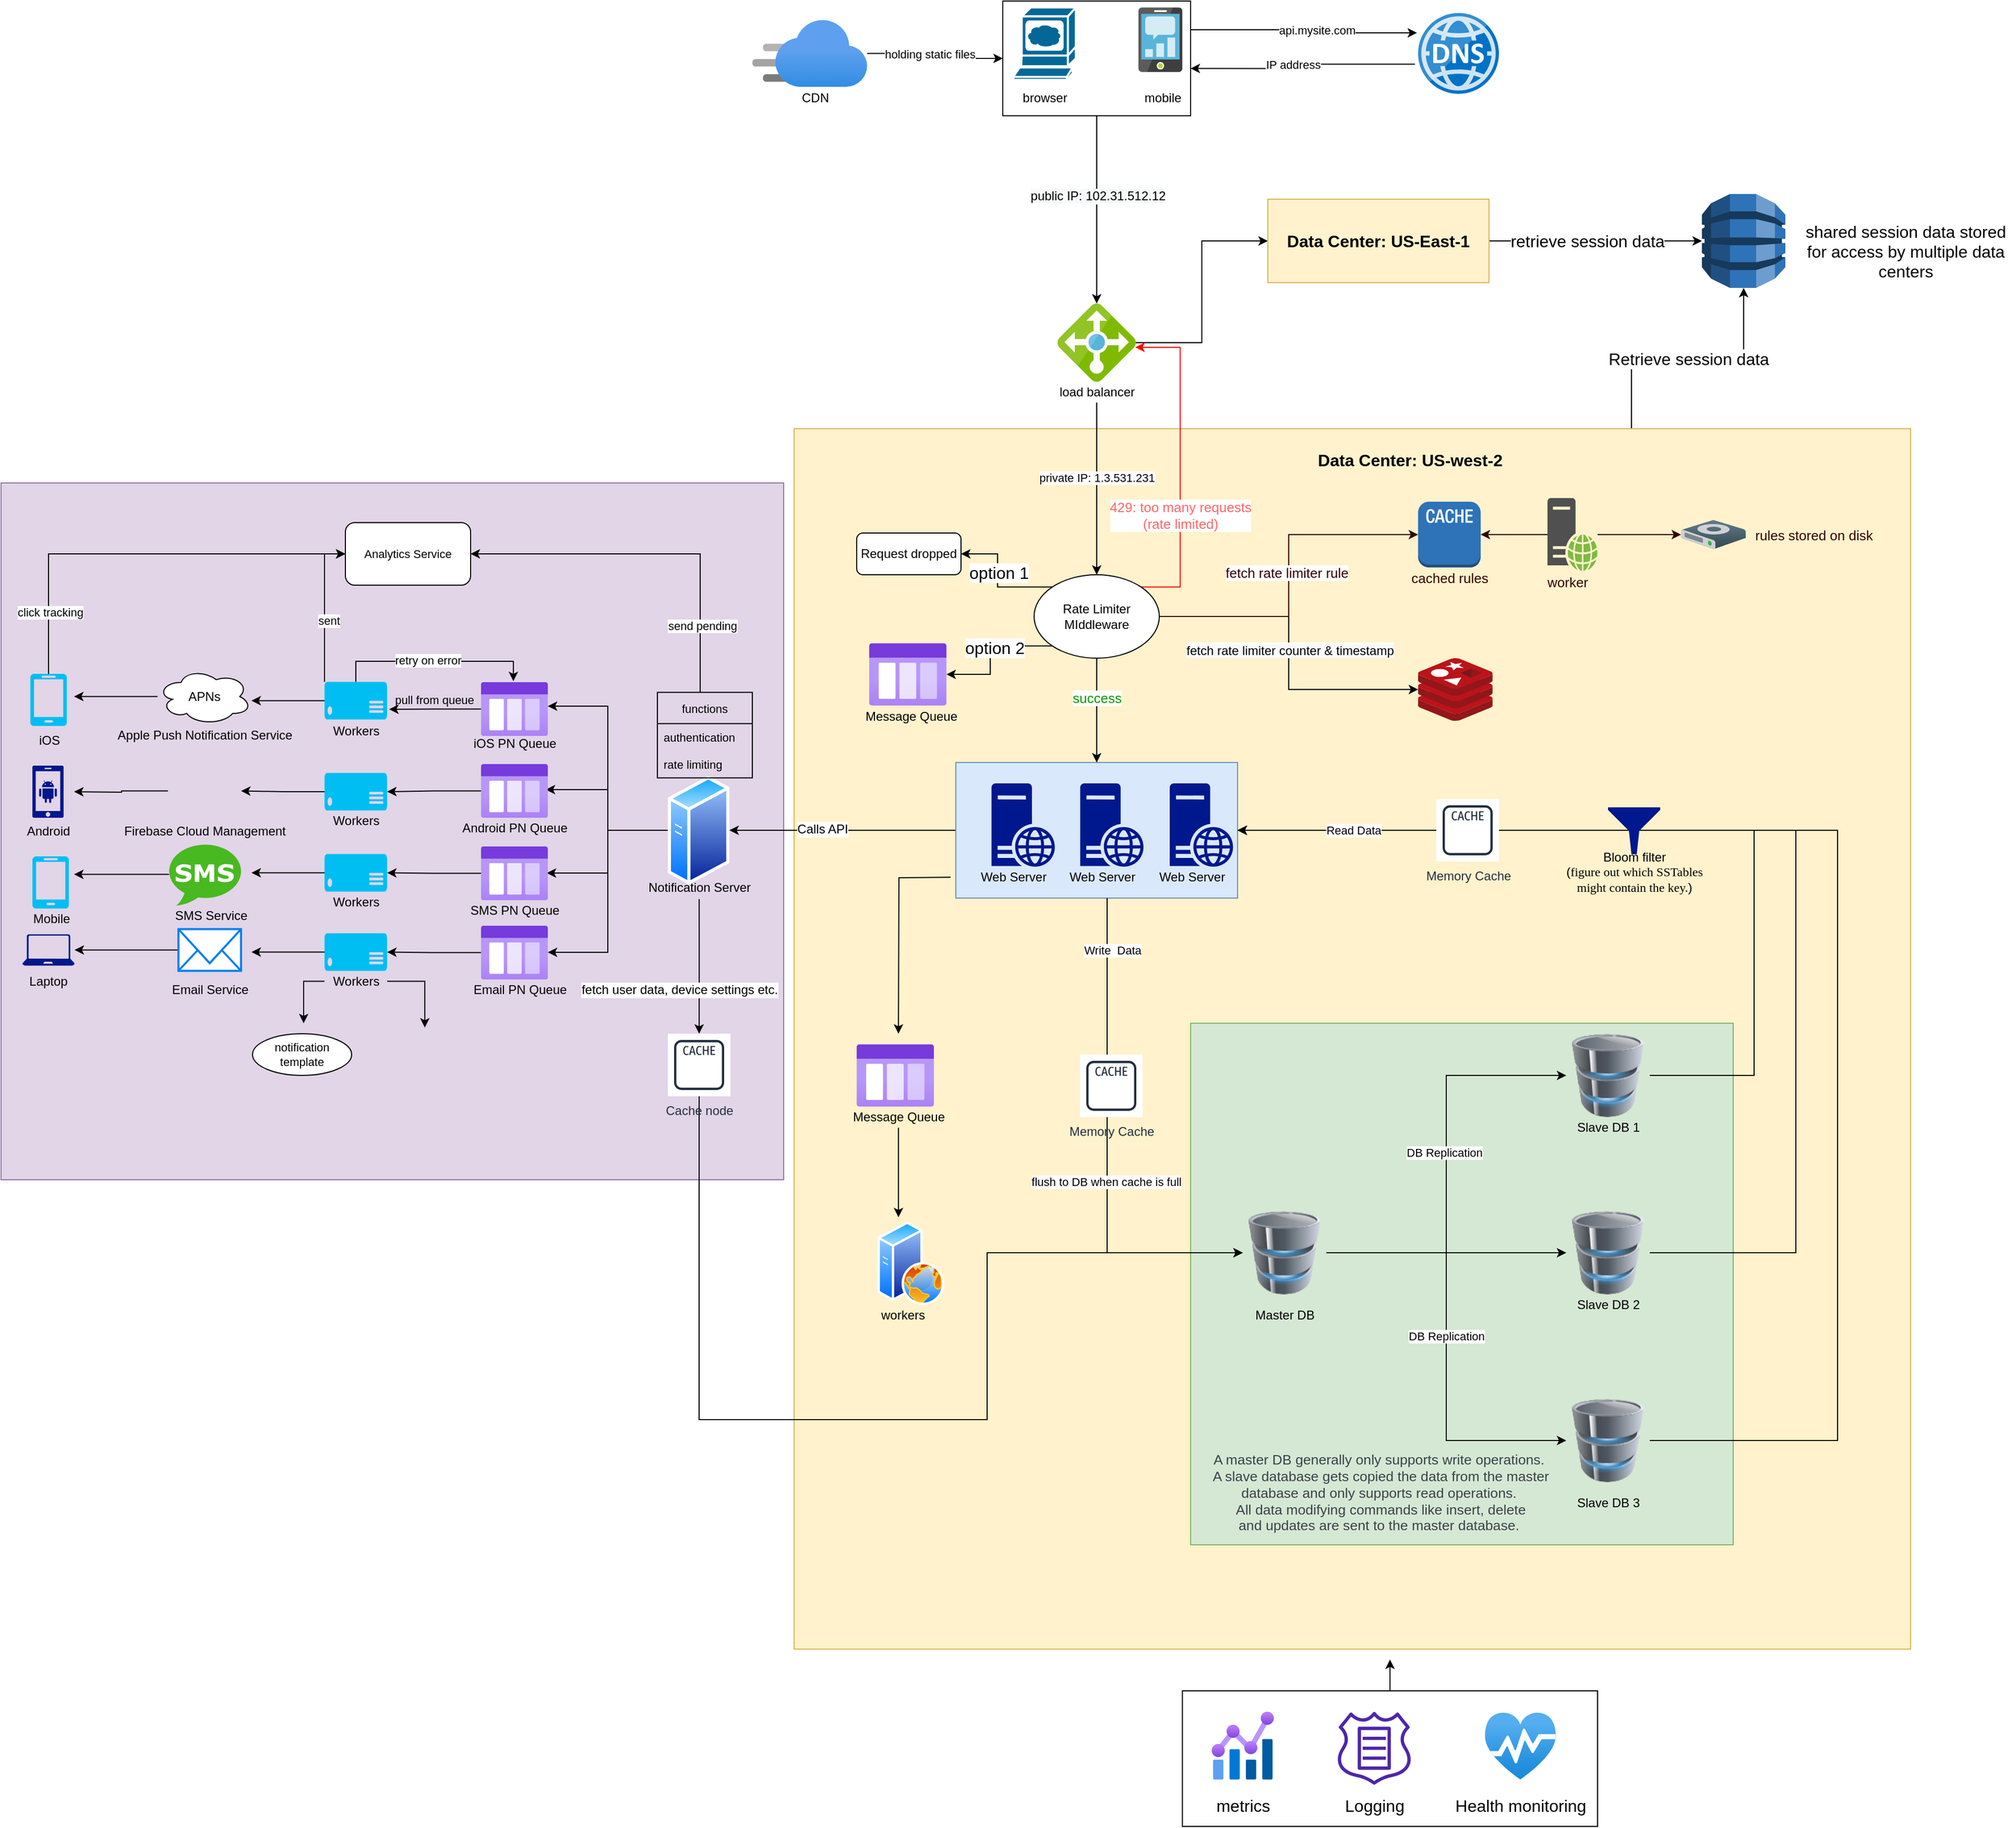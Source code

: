 <mxfile version="17.4.0" type="github">
  <diagram id="g0Z6g3J7pojiBN2R_kV6" name="Page-1">
    <mxGraphModel dx="2926" dy="1129" grid="1" gridSize="10" guides="1" tooltips="1" connect="1" arrows="1" fold="1" page="1" pageScale="1" pageWidth="850" pageHeight="1100" math="0" shadow="0">
      <root>
        <mxCell id="0" />
        <mxCell id="1" parent="0" />
        <mxCell id="_JEKKD6USTA5bYfqpJS9-100" value="" style="rounded=0;whiteSpace=wrap;html=1;fontSize=11;fillColor=#e1d5e7;strokeColor=#9673a6;" vertex="1" parent="1">
          <mxGeometry x="-1010" y="532" width="750" height="668" as="geometry" />
        </mxCell>
        <mxCell id="DfYn52cSpguC2fwRRlm1-100" style="edgeStyle=orthogonalEdgeStyle;rounded=0;orthogonalLoop=1;jettySize=auto;html=1;fontSize=16;strokeColor=default;" parent="1" source="DfYn52cSpguC2fwRRlm1-99" edge="1">
          <mxGeometry relative="1" as="geometry">
            <mxPoint x="321.08" y="1660" as="targetPoint" />
          </mxGeometry>
        </mxCell>
        <mxCell id="DfYn52cSpguC2fwRRlm1-99" value="" style="rounded=0;whiteSpace=wrap;html=1;fontSize=16;" parent="1" vertex="1">
          <mxGeometry x="122.16" y="1690" width="397.84" height="130" as="geometry" />
        </mxCell>
        <mxCell id="DfYn52cSpguC2fwRRlm1-88" value="Retrieve session data" style="edgeStyle=orthogonalEdgeStyle;rounded=0;orthogonalLoop=1;jettySize=auto;html=1;exitX=0.75;exitY=0;exitDx=0;exitDy=0;fontSize=16;strokeColor=default;" parent="1" source="DfYn52cSpguC2fwRRlm1-80" target="DfYn52cSpguC2fwRRlm1-84" edge="1">
          <mxGeometry relative="1" as="geometry" />
        </mxCell>
        <mxCell id="DfYn52cSpguC2fwRRlm1-80" value="" style="rounded=0;whiteSpace=wrap;html=1;fillColor=#fff2cc;strokeColor=#d6b656;" parent="1" vertex="1">
          <mxGeometry x="-250" y="480" width="1070" height="1170" as="geometry" />
        </mxCell>
        <mxCell id="DfYn52cSpguC2fwRRlm1-79" value="Request dropped" style="rounded=1;whiteSpace=wrap;html=1;" parent="1" vertex="1">
          <mxGeometry x="-190" y="580" width="100" height="40" as="geometry" />
        </mxCell>
        <mxCell id="DfYn52cSpguC2fwRRlm1-51" value="" style="verticalLabelPosition=bottom;verticalAlign=top;html=1;shape=mxgraph.basic.rect;fillColor2=none;strokeWidth=1;size=20;indent=5;fillColor=#d5e8d4;strokeColor=#82b366;" parent="1" vertex="1">
          <mxGeometry x="130" y="1050" width="520" height="500" as="geometry" />
        </mxCell>
        <mxCell id="_JEKKD6USTA5bYfqpJS9-34" style="edgeStyle=orthogonalEdgeStyle;rounded=0;orthogonalLoop=1;jettySize=auto;html=1;exitX=0;exitY=0.5;exitDx=0;exitDy=0;entryX=1;entryY=0.5;entryDx=0;entryDy=0;fontSize=12;" edge="1" parent="1" source="DfYn52cSpguC2fwRRlm1-48" target="_JEKKD6USTA5bYfqpJS9-12">
          <mxGeometry relative="1" as="geometry" />
        </mxCell>
        <mxCell id="_JEKKD6USTA5bYfqpJS9-72" value="Calls API" style="edgeLabel;html=1;align=center;verticalAlign=middle;resizable=0;points=[];fontSize=12;" vertex="1" connectable="0" parent="_JEKKD6USTA5bYfqpJS9-34">
          <mxGeometry x="0.18" y="-1" relative="1" as="geometry">
            <mxPoint as="offset" />
          </mxGeometry>
        </mxCell>
        <mxCell id="DfYn52cSpguC2fwRRlm1-48" value="" style="rounded=0;whiteSpace=wrap;html=1;fillColor=#dae8fc;strokeColor=#6c8ebf;" parent="1" vertex="1">
          <mxGeometry x="-95" y="800" width="270" height="130" as="geometry" />
        </mxCell>
        <mxCell id="DfYn52cSpguC2fwRRlm1-7" style="edgeStyle=orthogonalEdgeStyle;rounded=0;orthogonalLoop=1;jettySize=auto;html=1;exitX=1;exitY=0.25;exitDx=0;exitDy=0;entryX=-0.013;entryY=0.245;entryDx=0;entryDy=0;entryPerimeter=0;" parent="1" source="DfYn52cSpguC2fwRRlm1-5" target="DfYn52cSpguC2fwRRlm1-6" edge="1">
          <mxGeometry relative="1" as="geometry" />
        </mxCell>
        <mxCell id="DfYn52cSpguC2fwRRlm1-8" value="api.mysite.com" style="edgeLabel;html=1;align=center;verticalAlign=middle;resizable=0;points=[];" parent="DfYn52cSpguC2fwRRlm1-7" vertex="1" connectable="0">
          <mxGeometry x="0.127" y="3" relative="1" as="geometry">
            <mxPoint as="offset" />
          </mxGeometry>
        </mxCell>
        <mxCell id="DfYn52cSpguC2fwRRlm1-19" style="edgeStyle=orthogonalEdgeStyle;rounded=0;orthogonalLoop=1;jettySize=auto;html=1;" parent="1" source="DfYn52cSpguC2fwRRlm1-5" target="DfYn52cSpguC2fwRRlm1-18" edge="1">
          <mxGeometry relative="1" as="geometry" />
        </mxCell>
        <mxCell id="DfYn52cSpguC2fwRRlm1-28" value="&lt;span style=&quot;font-size: 12px ; background-color: rgb(248 , 249 , 250)&quot;&gt;public IP: 102.31.512.12&lt;/span&gt;" style="edgeLabel;html=1;align=center;verticalAlign=middle;resizable=0;points=[];" parent="DfYn52cSpguC2fwRRlm1-19" vertex="1" connectable="0">
          <mxGeometry x="-0.144" y="1" relative="1" as="geometry">
            <mxPoint as="offset" />
          </mxGeometry>
        </mxCell>
        <mxCell id="DfYn52cSpguC2fwRRlm1-5" value="" style="rounded=0;whiteSpace=wrap;html=1;" parent="1" vertex="1">
          <mxGeometry x="-50" y="70" width="180" height="110" as="geometry" />
        </mxCell>
        <mxCell id="DfYn52cSpguC2fwRRlm1-1" value="" style="shape=mxgraph.cisco.computers_and_peripherals.web_browser;html=1;pointerEvents=1;dashed=0;fillColor=#036897;strokeColor=#ffffff;strokeWidth=2;verticalLabelPosition=bottom;verticalAlign=top;align=center;outlineConnect=0;" parent="1" vertex="1">
          <mxGeometry x="-40" y="76.11" width="60" height="69.5" as="geometry" />
        </mxCell>
        <mxCell id="DfYn52cSpguC2fwRRlm1-9" style="edgeStyle=orthogonalEdgeStyle;rounded=0;orthogonalLoop=1;jettySize=auto;html=1;entryX=1;entryY=0.588;entryDx=0;entryDy=0;entryPerimeter=0;exitX=-0.039;exitY=0.632;exitDx=0;exitDy=0;exitPerimeter=0;" parent="1" source="DfYn52cSpguC2fwRRlm1-6" target="DfYn52cSpguC2fwRRlm1-5" edge="1">
          <mxGeometry relative="1" as="geometry" />
        </mxCell>
        <mxCell id="DfYn52cSpguC2fwRRlm1-10" value="IP address" style="edgeLabel;html=1;align=center;verticalAlign=middle;resizable=0;points=[];" parent="DfYn52cSpguC2fwRRlm1-9" vertex="1" connectable="0">
          <mxGeometry x="0.107" y="-4" relative="1" as="geometry">
            <mxPoint as="offset" />
          </mxGeometry>
        </mxCell>
        <mxCell id="DfYn52cSpguC2fwRRlm1-6" value="" style="sketch=0;aspect=fixed;html=1;points=[];align=center;image;fontSize=12;image=img/lib/mscae/DNS.svg;" parent="1" vertex="1">
          <mxGeometry x="348" y="81.5" width="77.5" height="77.5" as="geometry" />
        </mxCell>
        <mxCell id="DfYn52cSpguC2fwRRlm1-12" style="edgeStyle=orthogonalEdgeStyle;rounded=0;orthogonalLoop=1;jettySize=auto;html=1;entryX=0;entryY=0.5;entryDx=0;entryDy=0;" parent="1" source="DfYn52cSpguC2fwRRlm1-11" target="DfYn52cSpguC2fwRRlm1-5" edge="1">
          <mxGeometry relative="1" as="geometry">
            <mxPoint x="-60" y="110.855" as="targetPoint" />
          </mxGeometry>
        </mxCell>
        <mxCell id="DfYn52cSpguC2fwRRlm1-13" value="holding static files" style="edgeLabel;html=1;align=center;verticalAlign=middle;resizable=0;points=[];" parent="DfYn52cSpguC2fwRRlm1-12" vertex="1" connectable="0">
          <mxGeometry x="0.012" relative="1" as="geometry">
            <mxPoint x="-5" y="-3" as="offset" />
          </mxGeometry>
        </mxCell>
        <mxCell id="DfYn52cSpguC2fwRRlm1-11" value="" style="aspect=fixed;html=1;points=[];align=center;image;fontSize=12;image=img/lib/azure2/app_services/CDN_Profiles.svg;" parent="1" vertex="1">
          <mxGeometry x="-290" y="87.89" width="110" height="64.71" as="geometry" />
        </mxCell>
        <mxCell id="DfYn52cSpguC2fwRRlm1-14" value="CDN" style="text;html=1;align=center;verticalAlign=middle;resizable=0;points=[];autosize=1;strokeColor=none;fillColor=none;" parent="1" vertex="1">
          <mxGeometry x="-250" y="152.6" width="40" height="20" as="geometry" />
        </mxCell>
        <mxCell id="DfYn52cSpguC2fwRRlm1-15" value="" style="sketch=0;aspect=fixed;html=1;points=[];align=center;image;fontSize=12;image=img/lib/mscae/Mobile_Engagement.svg;" parent="1" vertex="1">
          <mxGeometry x="80" y="76.11" width="42.16" height="62" as="geometry" />
        </mxCell>
        <mxCell id="DfYn52cSpguC2fwRRlm1-16" value="browser" style="text;html=1;align=center;verticalAlign=middle;resizable=0;points=[];autosize=1;strokeColor=none;fillColor=none;" parent="1" vertex="1">
          <mxGeometry x="-40" y="152.6" width="60" height="20" as="geometry" />
        </mxCell>
        <mxCell id="DfYn52cSpguC2fwRRlm1-17" value="mobile" style="text;html=1;align=center;verticalAlign=middle;resizable=0;points=[];autosize=1;strokeColor=none;fillColor=none;" parent="1" vertex="1">
          <mxGeometry x="77.5" y="152.6" width="50" height="20" as="geometry" />
        </mxCell>
        <mxCell id="DfYn52cSpguC2fwRRlm1-83" style="edgeStyle=orthogonalEdgeStyle;rounded=0;orthogonalLoop=1;jettySize=auto;html=1;entryX=0;entryY=0.5;entryDx=0;entryDy=0;fontSize=16;strokeColor=default;" parent="1" source="DfYn52cSpguC2fwRRlm1-18" target="DfYn52cSpguC2fwRRlm1-82" edge="1">
          <mxGeometry relative="1" as="geometry" />
        </mxCell>
        <mxCell id="DfYn52cSpguC2fwRRlm1-18" value="" style="sketch=0;aspect=fixed;html=1;points=[];align=center;image;fontSize=12;image=img/lib/mscae/Load_Balancer_feature.svg;" parent="1" vertex="1">
          <mxGeometry x="2.5" y="360" width="75" height="75" as="geometry" />
        </mxCell>
        <mxCell id="DfYn52cSpguC2fwRRlm1-26" style="edgeStyle=orthogonalEdgeStyle;rounded=0;orthogonalLoop=1;jettySize=auto;html=1;entryX=0.5;entryY=0;entryDx=0;entryDy=0;" parent="1" source="DfYn52cSpguC2fwRRlm1-21" target="DfYn52cSpguC2fwRRlm1-22" edge="1">
          <mxGeometry relative="1" as="geometry" />
        </mxCell>
        <mxCell id="DfYn52cSpguC2fwRRlm1-27" value="private IP: 1.3.531.231" style="edgeLabel;html=1;align=center;verticalAlign=middle;resizable=0;points=[];" parent="DfYn52cSpguC2fwRRlm1-26" vertex="1" connectable="0">
          <mxGeometry x="-0.127" relative="1" as="geometry">
            <mxPoint as="offset" />
          </mxGeometry>
        </mxCell>
        <mxCell id="DfYn52cSpguC2fwRRlm1-21" value="load balancer" style="text;html=1;align=center;verticalAlign=middle;resizable=0;points=[];autosize=1;strokeColor=none;fillColor=none;" parent="1" vertex="1">
          <mxGeometry x="-5" y="435" width="90" height="20" as="geometry" />
        </mxCell>
        <mxCell id="DfYn52cSpguC2fwRRlm1-24" style="edgeStyle=orthogonalEdgeStyle;rounded=0;orthogonalLoop=1;jettySize=auto;html=1;" parent="1" source="DfYn52cSpguC2fwRRlm1-22" target="DfYn52cSpguC2fwRRlm1-23" edge="1">
          <mxGeometry relative="1" as="geometry" />
        </mxCell>
        <mxCell id="DfYn52cSpguC2fwRRlm1-116" value="&lt;span style=&quot;color: rgb(0 , 0 , 0) ; font-size: 12px ; background-color: rgb(248 , 249 , 250)&quot;&gt;fetch rate limiter counter &amp;amp; timestamp&lt;/span&gt;" style="edgeLabel;html=1;align=center;verticalAlign=middle;resizable=0;points=[];fontSize=13;fontColor=#FF6666;" parent="DfYn52cSpguC2fwRRlm1-24" vertex="1" connectable="0">
          <mxGeometry x="-0.025" y="1" relative="1" as="geometry">
            <mxPoint y="1" as="offset" />
          </mxGeometry>
        </mxCell>
        <mxCell id="DfYn52cSpguC2fwRRlm1-91" style="edgeStyle=orthogonalEdgeStyle;rounded=0;orthogonalLoop=1;jettySize=auto;html=1;exitX=0;exitY=0;exitDx=0;exitDy=0;entryX=1;entryY=0.5;entryDx=0;entryDy=0;fontSize=16;strokeColor=default;" parent="1" source="DfYn52cSpguC2fwRRlm1-22" target="DfYn52cSpguC2fwRRlm1-79" edge="1">
          <mxGeometry relative="1" as="geometry" />
        </mxCell>
        <mxCell id="DfYn52cSpguC2fwRRlm1-104" value="option 1" style="edgeLabel;html=1;align=center;verticalAlign=middle;resizable=0;points=[];fontSize=16;" parent="DfYn52cSpguC2fwRRlm1-91" vertex="1" connectable="0">
          <mxGeometry x="0.111" y="-1" relative="1" as="geometry">
            <mxPoint as="offset" />
          </mxGeometry>
        </mxCell>
        <mxCell id="DfYn52cSpguC2fwRRlm1-103" style="edgeStyle=orthogonalEdgeStyle;rounded=0;orthogonalLoop=1;jettySize=auto;html=1;exitX=0;exitY=1;exitDx=0;exitDy=0;fontSize=16;strokeColor=default;" parent="1" source="DfYn52cSpguC2fwRRlm1-22" target="DfYn52cSpguC2fwRRlm1-101" edge="1">
          <mxGeometry relative="1" as="geometry" />
        </mxCell>
        <mxCell id="DfYn52cSpguC2fwRRlm1-105" value="option 2" style="edgeLabel;html=1;align=center;verticalAlign=middle;resizable=0;points=[];fontSize=16;" parent="DfYn52cSpguC2fwRRlm1-103" vertex="1" connectable="0">
          <mxGeometry x="-0.138" y="1" relative="1" as="geometry">
            <mxPoint as="offset" />
          </mxGeometry>
        </mxCell>
        <mxCell id="DfYn52cSpguC2fwRRlm1-108" style="edgeStyle=orthogonalEdgeStyle;rounded=0;orthogonalLoop=1;jettySize=auto;html=1;exitX=0.5;exitY=1;exitDx=0;exitDy=0;fontSize=16;strokeColor=default;" parent="1" source="DfYn52cSpguC2fwRRlm1-22" target="DfYn52cSpguC2fwRRlm1-48" edge="1">
          <mxGeometry relative="1" as="geometry">
            <Array as="points">
              <mxPoint x="40" y="770" />
              <mxPoint x="40" y="770" />
            </Array>
          </mxGeometry>
        </mxCell>
        <mxCell id="DfYn52cSpguC2fwRRlm1-125" value="&lt;font color=&quot;#009900&quot;&gt;success&lt;/font&gt;" style="edgeLabel;html=1;align=center;verticalAlign=middle;resizable=0;points=[];fontSize=13;fontColor=#330000;" parent="DfYn52cSpguC2fwRRlm1-108" vertex="1" connectable="0">
          <mxGeometry x="-0.24" relative="1" as="geometry">
            <mxPoint as="offset" />
          </mxGeometry>
        </mxCell>
        <mxCell id="DfYn52cSpguC2fwRRlm1-110" style="edgeStyle=orthogonalEdgeStyle;rounded=0;orthogonalLoop=1;jettySize=auto;html=1;exitX=1;exitY=0;exitDx=0;exitDy=0;entryX=0.993;entryY=0.56;entryDx=0;entryDy=0;entryPerimeter=0;fontSize=16;strokeColor=#FF0000;" parent="1" source="DfYn52cSpguC2fwRRlm1-22" target="DfYn52cSpguC2fwRRlm1-18" edge="1">
          <mxGeometry relative="1" as="geometry">
            <Array as="points">
              <mxPoint x="120" y="632" />
              <mxPoint x="120" y="402" />
            </Array>
          </mxGeometry>
        </mxCell>
        <mxCell id="DfYn52cSpguC2fwRRlm1-111" value="&lt;font color=&quot;#ff6666&quot;&gt;429: too many requests&lt;br&gt;(rate limited)&lt;/font&gt;" style="edgeLabel;html=1;align=center;verticalAlign=middle;resizable=0;points=[];fontSize=13;" parent="DfYn52cSpguC2fwRRlm1-110" vertex="1" connectable="0">
          <mxGeometry x="-0.315" relative="1" as="geometry">
            <mxPoint as="offset" />
          </mxGeometry>
        </mxCell>
        <mxCell id="DfYn52cSpguC2fwRRlm1-118" style="edgeStyle=orthogonalEdgeStyle;rounded=0;orthogonalLoop=1;jettySize=auto;html=1;entryX=0;entryY=0.5;entryDx=0;entryDy=0;entryPerimeter=0;fontSize=13;fontColor=#FF6666;strokeColor=#330000;" parent="1" source="DfYn52cSpguC2fwRRlm1-22" target="DfYn52cSpguC2fwRRlm1-112" edge="1">
          <mxGeometry relative="1" as="geometry" />
        </mxCell>
        <mxCell id="DfYn52cSpguC2fwRRlm1-124" value="fetch rate limiter rule" style="edgeLabel;html=1;align=center;verticalAlign=middle;resizable=0;points=[];fontSize=13;fontColor=#330000;" parent="DfYn52cSpguC2fwRRlm1-118" vertex="1" connectable="0">
          <mxGeometry x="0.017" y="2" relative="1" as="geometry">
            <mxPoint as="offset" />
          </mxGeometry>
        </mxCell>
        <mxCell id="DfYn52cSpguC2fwRRlm1-22" value="Rate Limiter&lt;br&gt;MIddleware" style="ellipse;whiteSpace=wrap;html=1;" parent="1" vertex="1">
          <mxGeometry x="-20" y="620" width="120" height="80" as="geometry" />
        </mxCell>
        <mxCell id="DfYn52cSpguC2fwRRlm1-23" value="" style="sketch=0;aspect=fixed;html=1;points=[];align=center;image;fontSize=12;image=img/lib/mscae/Cache_Redis_Product.svg;" parent="1" vertex="1">
          <mxGeometry x="348" y="700" width="71.42" height="60" as="geometry" />
        </mxCell>
        <mxCell id="DfYn52cSpguC2fwRRlm1-30" value="" style="sketch=0;aspect=fixed;pointerEvents=1;shadow=0;dashed=0;html=1;strokeColor=none;labelPosition=center;verticalLabelPosition=bottom;verticalAlign=top;align=center;fillColor=#00188D;shape=mxgraph.mscae.enterprise.web_server" parent="1" vertex="1">
          <mxGeometry x="24.2" y="820" width="60.8" height="80" as="geometry" />
        </mxCell>
        <mxCell id="DfYn52cSpguC2fwRRlm1-29" value="" style="sketch=0;aspect=fixed;pointerEvents=1;shadow=0;dashed=0;html=1;strokeColor=none;labelPosition=center;verticalLabelPosition=bottom;verticalAlign=top;align=center;fillColor=#00188D;shape=mxgraph.mscae.enterprise.web_server" parent="1" vertex="1">
          <mxGeometry x="-60.8" y="820" width="60.8" height="80" as="geometry" />
        </mxCell>
        <mxCell id="DfYn52cSpguC2fwRRlm1-31" value="" style="sketch=0;aspect=fixed;pointerEvents=1;shadow=0;dashed=0;html=1;strokeColor=none;labelPosition=center;verticalLabelPosition=bottom;verticalAlign=top;align=center;fillColor=#00188D;shape=mxgraph.mscae.enterprise.web_server" parent="1" vertex="1">
          <mxGeometry x="110" y="820" width="60.8" height="80" as="geometry" />
        </mxCell>
        <mxCell id="DfYn52cSpguC2fwRRlm1-71" style="edgeStyle=orthogonalEdgeStyle;rounded=0;orthogonalLoop=1;jettySize=auto;html=1;strokeColor=default;" parent="1" edge="1">
          <mxGeometry relative="1" as="geometry">
            <mxPoint x="-150" y="1060" as="targetPoint" />
            <mxPoint x="-100" y="910" as="sourcePoint" />
          </mxGeometry>
        </mxCell>
        <mxCell id="DfYn52cSpguC2fwRRlm1-32" value="Web Server" style="text;html=1;align=center;verticalAlign=middle;resizable=0;points=[];autosize=1;strokeColor=none;fillColor=none;" parent="1" vertex="1">
          <mxGeometry x="-80" y="900" width="80" height="20" as="geometry" />
        </mxCell>
        <mxCell id="DfYn52cSpguC2fwRRlm1-56" style="edgeStyle=orthogonalEdgeStyle;rounded=0;orthogonalLoop=1;jettySize=auto;html=1;entryX=0;entryY=0.5;entryDx=0;entryDy=0;" parent="1" target="DfYn52cSpguC2fwRRlm1-35" edge="1">
          <mxGeometry relative="1" as="geometry">
            <mxPoint x="45" y="1090" as="targetPoint" />
            <mxPoint x="50" y="930" as="sourcePoint" />
            <Array as="points">
              <mxPoint x="50" y="1270" />
            </Array>
          </mxGeometry>
        </mxCell>
        <mxCell id="DfYn52cSpguC2fwRRlm1-57" value="Write&amp;nbsp; Data" style="edgeLabel;html=1;align=center;verticalAlign=middle;resizable=0;points=[];" parent="DfYn52cSpguC2fwRRlm1-56" vertex="1" connectable="0">
          <mxGeometry x="-0.129" y="1" relative="1" as="geometry">
            <mxPoint x="4" y="-155" as="offset" />
          </mxGeometry>
        </mxCell>
        <mxCell id="_JEKKD6USTA5bYfqpJS9-5" value="flush to DB when cache is full" style="edgeLabel;html=1;align=center;verticalAlign=middle;resizable=0;points=[];" vertex="1" connectable="0" parent="DfYn52cSpguC2fwRRlm1-56">
          <mxGeometry x="0.157" y="-1" relative="1" as="geometry">
            <mxPoint as="offset" />
          </mxGeometry>
        </mxCell>
        <mxCell id="DfYn52cSpguC2fwRRlm1-33" value="Web Server" style="text;html=1;align=center;verticalAlign=middle;resizable=0;points=[];autosize=1;strokeColor=none;fillColor=none;" parent="1" vertex="1">
          <mxGeometry x="5" y="900" width="80" height="20" as="geometry" />
        </mxCell>
        <mxCell id="DfYn52cSpguC2fwRRlm1-34" value="Web Server" style="text;html=1;align=center;verticalAlign=middle;resizable=0;points=[];autosize=1;strokeColor=none;fillColor=none;" parent="1" vertex="1">
          <mxGeometry x="90.8" y="900" width="80" height="20" as="geometry" />
        </mxCell>
        <mxCell id="DfYn52cSpguC2fwRRlm1-43" style="edgeStyle=orthogonalEdgeStyle;rounded=0;orthogonalLoop=1;jettySize=auto;html=1;entryX=0;entryY=0.5;entryDx=0;entryDy=0;" parent="1" source="DfYn52cSpguC2fwRRlm1-35" target="DfYn52cSpguC2fwRRlm1-38" edge="1">
          <mxGeometry relative="1" as="geometry" />
        </mxCell>
        <mxCell id="DfYn52cSpguC2fwRRlm1-46" value="DB Replication" style="edgeLabel;html=1;align=center;verticalAlign=middle;resizable=0;points=[];" parent="DfYn52cSpguC2fwRRlm1-43" vertex="1" connectable="0">
          <mxGeometry x="0.055" y="2" relative="1" as="geometry">
            <mxPoint as="offset" />
          </mxGeometry>
        </mxCell>
        <mxCell id="DfYn52cSpguC2fwRRlm1-44" style="edgeStyle=orthogonalEdgeStyle;rounded=0;orthogonalLoop=1;jettySize=auto;html=1;" parent="1" source="DfYn52cSpguC2fwRRlm1-35" target="DfYn52cSpguC2fwRRlm1-37" edge="1">
          <mxGeometry relative="1" as="geometry" />
        </mxCell>
        <mxCell id="DfYn52cSpguC2fwRRlm1-45" style="edgeStyle=orthogonalEdgeStyle;rounded=0;orthogonalLoop=1;jettySize=auto;html=1;entryX=0;entryY=0.5;entryDx=0;entryDy=0;" parent="1" source="DfYn52cSpguC2fwRRlm1-35" target="DfYn52cSpguC2fwRRlm1-36" edge="1">
          <mxGeometry relative="1" as="geometry" />
        </mxCell>
        <mxCell id="DfYn52cSpguC2fwRRlm1-47" value="DB Replication" style="edgeLabel;html=1;align=center;verticalAlign=middle;resizable=0;points=[];" parent="DfYn52cSpguC2fwRRlm1-45" vertex="1" connectable="0">
          <mxGeometry x="-0.176" relative="1" as="geometry">
            <mxPoint y="26" as="offset" />
          </mxGeometry>
        </mxCell>
        <mxCell id="DfYn52cSpguC2fwRRlm1-35" value="" style="image;html=1;image=img/lib/clip_art/computers/Database_128x128.png" parent="1" vertex="1">
          <mxGeometry x="180" y="1230" width="80" height="80" as="geometry" />
        </mxCell>
        <mxCell id="DfYn52cSpguC2fwRRlm1-67" style="edgeStyle=orthogonalEdgeStyle;rounded=0;orthogonalLoop=1;jettySize=auto;html=1;entryX=1;entryY=0.5;entryDx=0;entryDy=0;strokeColor=default;" parent="1" source="DfYn52cSpguC2fwRRlm1-36" target="DfYn52cSpguC2fwRRlm1-48" edge="1">
          <mxGeometry relative="1" as="geometry">
            <Array as="points">
              <mxPoint x="750" y="1450" />
              <mxPoint x="750" y="865" />
            </Array>
          </mxGeometry>
        </mxCell>
        <mxCell id="DfYn52cSpguC2fwRRlm1-36" value="" style="image;html=1;image=img/lib/clip_art/computers/Database_128x128.png" parent="1" vertex="1">
          <mxGeometry x="490" y="1410" width="80" height="80" as="geometry" />
        </mxCell>
        <mxCell id="DfYn52cSpguC2fwRRlm1-66" style="edgeStyle=orthogonalEdgeStyle;rounded=0;orthogonalLoop=1;jettySize=auto;html=1;entryX=1;entryY=0.5;entryDx=0;entryDy=0;strokeColor=default;" parent="1" source="DfYn52cSpguC2fwRRlm1-37" target="DfYn52cSpguC2fwRRlm1-48" edge="1">
          <mxGeometry relative="1" as="geometry">
            <Array as="points">
              <mxPoint x="710" y="1270" />
              <mxPoint x="710" y="865" />
            </Array>
          </mxGeometry>
        </mxCell>
        <mxCell id="DfYn52cSpguC2fwRRlm1-37" value="" style="image;html=1;image=img/lib/clip_art/computers/Database_128x128.png" parent="1" vertex="1">
          <mxGeometry x="490" y="1230" width="80" height="80" as="geometry" />
        </mxCell>
        <mxCell id="DfYn52cSpguC2fwRRlm1-65" style="edgeStyle=orthogonalEdgeStyle;rounded=0;orthogonalLoop=1;jettySize=auto;html=1;entryX=1;entryY=0.5;entryDx=0;entryDy=0;strokeColor=default;" parent="1" source="DfYn52cSpguC2fwRRlm1-38" target="DfYn52cSpguC2fwRRlm1-48" edge="1">
          <mxGeometry relative="1" as="geometry">
            <Array as="points">
              <mxPoint x="670" y="1100" />
              <mxPoint x="670" y="865" />
            </Array>
          </mxGeometry>
        </mxCell>
        <mxCell id="DfYn52cSpguC2fwRRlm1-68" value="Read Data" style="edgeLabel;html=1;align=center;verticalAlign=middle;resizable=0;points=[];" parent="DfYn52cSpguC2fwRRlm1-65" vertex="1" connectable="0">
          <mxGeometry x="0.428" y="4" relative="1" as="geometry">
            <mxPoint x="-127" y="-4" as="offset" />
          </mxGeometry>
        </mxCell>
        <mxCell id="DfYn52cSpguC2fwRRlm1-38" value="" style="image;html=1;image=img/lib/clip_art/computers/Database_128x128.png" parent="1" vertex="1">
          <mxGeometry x="490" y="1060" width="80" height="80" as="geometry" />
        </mxCell>
        <mxCell id="DfYn52cSpguC2fwRRlm1-39" value="Master DB" style="text;html=1;align=center;verticalAlign=middle;resizable=0;points=[];autosize=1;strokeColor=none;fillColor=none;" parent="1" vertex="1">
          <mxGeometry x="185" y="1320" width="70" height="20" as="geometry" />
        </mxCell>
        <mxCell id="DfYn52cSpguC2fwRRlm1-40" value="Slave DB 1" style="text;html=1;align=center;verticalAlign=middle;resizable=0;points=[];autosize=1;strokeColor=none;fillColor=none;" parent="1" vertex="1">
          <mxGeometry x="490" y="1140" width="80" height="20" as="geometry" />
        </mxCell>
        <mxCell id="DfYn52cSpguC2fwRRlm1-41" value="Slave DB 3" style="text;html=1;align=center;verticalAlign=middle;resizable=0;points=[];autosize=1;strokeColor=none;fillColor=none;" parent="1" vertex="1">
          <mxGeometry x="490" y="1500" width="80" height="20" as="geometry" />
        </mxCell>
        <mxCell id="DfYn52cSpguC2fwRRlm1-42" value="Slave DB 2" style="text;html=1;align=center;verticalAlign=middle;resizable=0;points=[];autosize=1;strokeColor=none;fillColor=none;" parent="1" vertex="1">
          <mxGeometry x="490" y="1310" width="80" height="20" as="geometry" />
        </mxCell>
        <mxCell id="DfYn52cSpguC2fwRRlm1-69" value="&lt;span data-lucid-type=&quot;application/vnd.lucid.text&quot; data-lucid-content=&quot;{&amp;#34;t&amp;#34;:&amp;#34;A master DB generally only supports wirte operations.  A slave database gets copied of the data from the master database and only supports read operations. All data modifying commands like insert,delete and update are sent to master databse.&amp;#34;,&amp;#34;m&amp;#34;:[{&amp;#34;s&amp;#34;:0,&amp;#34;n&amp;#34;:&amp;#34;c&amp;#34;,&amp;#34;v&amp;#34;:&amp;#34;3a414aff&amp;#34;,&amp;#34;e&amp;#34;:241},{&amp;#34;s&amp;#34;:0,&amp;#34;n&amp;#34;:&amp;#34;s&amp;#34;,&amp;#34;v&amp;#34;:17.778,&amp;#34;e&amp;#34;:241}]}&quot;&gt;&lt;span style=&quot;color: #3a414a ; font-size: 13.333px&quot;&gt;A master DB generally only supports write operations. &lt;br&gt;&amp;nbsp;A slave database gets copied the data from the master &lt;br&gt;database&amp;nbsp;and only supports read operations.&lt;br&gt;&amp;nbsp;All data modifying commands like insert, delete &lt;br&gt;and updates are sent to the master database.&lt;/span&gt;&lt;/span&gt;" style="text;html=1;align=center;verticalAlign=middle;resizable=0;points=[];autosize=1;strokeColor=none;fillColor=none;" parent="1" vertex="1">
          <mxGeometry x="140" y="1460" width="340" height="80" as="geometry" />
        </mxCell>
        <mxCell id="DfYn52cSpguC2fwRRlm1-70" value="" style="aspect=fixed;html=1;points=[];align=center;image;fontSize=12;image=img/lib/azure2/general/Storage_Queue.svg;" parent="1" vertex="1">
          <mxGeometry x="-190" y="1070" width="74" height="60.13" as="geometry" />
        </mxCell>
        <mxCell id="DfYn52cSpguC2fwRRlm1-72" value="" style="aspect=fixed;perimeter=ellipsePerimeter;html=1;align=center;shadow=0;dashed=0;spacingTop=3;image;image=img/lib/active_directory/web_server.svg;" parent="1" vertex="1">
          <mxGeometry x="-170" y="1240" width="64" height="80" as="geometry" />
        </mxCell>
        <mxCell id="DfYn52cSpguC2fwRRlm1-76" style="edgeStyle=orthogonalEdgeStyle;rounded=0;orthogonalLoop=1;jettySize=auto;html=1;entryX=0.313;entryY=-0.05;entryDx=0;entryDy=0;entryPerimeter=0;strokeColor=default;" parent="1" source="DfYn52cSpguC2fwRRlm1-75" target="DfYn52cSpguC2fwRRlm1-72" edge="1">
          <mxGeometry relative="1" as="geometry" />
        </mxCell>
        <mxCell id="DfYn52cSpguC2fwRRlm1-75" value="Message Queue" style="text;html=1;align=center;verticalAlign=middle;resizable=0;points=[];autosize=1;strokeColor=none;fillColor=none;" parent="1" vertex="1">
          <mxGeometry x="-200" y="1130.13" width="100" height="20" as="geometry" />
        </mxCell>
        <mxCell id="DfYn52cSpguC2fwRRlm1-77" value="workers" style="text;html=1;align=center;verticalAlign=middle;resizable=0;points=[];autosize=1;strokeColor=none;fillColor=none;" parent="1" vertex="1">
          <mxGeometry x="-176" y="1320" width="60" height="20" as="geometry" />
        </mxCell>
        <mxCell id="DfYn52cSpguC2fwRRlm1-81" value="Data Center: US-west-2" style="text;html=1;align=center;verticalAlign=middle;resizable=0;points=[];autosize=1;strokeColor=none;fillColor=none;fontStyle=1;spacing=4;fontSize=16;" parent="1" vertex="1">
          <mxGeometry x="240" y="495" width="200" height="30" as="geometry" />
        </mxCell>
        <mxCell id="DfYn52cSpguC2fwRRlm1-85" style="edgeStyle=orthogonalEdgeStyle;rounded=0;orthogonalLoop=1;jettySize=auto;html=1;fontSize=16;strokeColor=default;" parent="1" source="DfYn52cSpguC2fwRRlm1-82" target="DfYn52cSpguC2fwRRlm1-84" edge="1">
          <mxGeometry relative="1" as="geometry" />
        </mxCell>
        <mxCell id="DfYn52cSpguC2fwRRlm1-86" value="retrieve session data" style="edgeLabel;html=1;align=center;verticalAlign=middle;resizable=0;points=[];fontSize=16;" parent="DfYn52cSpguC2fwRRlm1-85" vertex="1" connectable="0">
          <mxGeometry x="-0.287" y="-1" relative="1" as="geometry">
            <mxPoint x="21" y="-1" as="offset" />
          </mxGeometry>
        </mxCell>
        <mxCell id="DfYn52cSpguC2fwRRlm1-82" value="&lt;b&gt;Data Center: US-East-1&lt;/b&gt;" style="rounded=0;whiteSpace=wrap;html=1;fontSize=16;fillColor=#fff2cc;strokeColor=#d6b656;" parent="1" vertex="1">
          <mxGeometry x="204" y="260" width="212" height="80" as="geometry" />
        </mxCell>
        <mxCell id="DfYn52cSpguC2fwRRlm1-84" value="" style="outlineConnect=0;dashed=0;verticalLabelPosition=bottom;verticalAlign=top;align=center;html=1;shape=mxgraph.aws3.dynamo_db;fillColor=#2E73B8;gradientColor=none;fontSize=16;" parent="1" vertex="1">
          <mxGeometry x="620" y="255" width="80" height="90" as="geometry" />
        </mxCell>
        <mxCell id="DfYn52cSpguC2fwRRlm1-89" value="shared session data stored&lt;br&gt;for access by multiple data&lt;br&gt;centers" style="text;html=1;align=center;verticalAlign=middle;resizable=0;points=[];autosize=1;strokeColor=none;fillColor=none;fontSize=16;" parent="1" vertex="1">
          <mxGeometry x="710" y="280" width="210" height="60" as="geometry" />
        </mxCell>
        <mxCell id="DfYn52cSpguC2fwRRlm1-92" value="" style="aspect=fixed;html=1;points=[];align=center;image;fontSize=12;image=img/lib/azure2/management_governance/Metrics.svg;" parent="1" vertex="1">
          <mxGeometry x="150" y="1710" width="60" height="65" as="geometry" />
        </mxCell>
        <mxCell id="DfYn52cSpguC2fwRRlm1-94" value="" style="aspect=fixed;html=1;points=[];align=center;image;fontSize=12;image=img/lib/azure2/general/Service_Health.svg;" parent="1" vertex="1">
          <mxGeometry x="412" y="1711" width="68" height="64" as="geometry" />
        </mxCell>
        <mxCell id="DfYn52cSpguC2fwRRlm1-95" value="metrics" style="text;html=1;align=center;verticalAlign=middle;resizable=0;points=[];autosize=1;strokeColor=none;fillColor=none;fontSize=16;" parent="1" vertex="1">
          <mxGeometry x="145" y="1790" width="70" height="20" as="geometry" />
        </mxCell>
        <mxCell id="DfYn52cSpguC2fwRRlm1-96" value="Health monitoring" style="text;html=1;align=center;verticalAlign=middle;resizable=0;points=[];autosize=1;strokeColor=none;fillColor=none;fontSize=16;" parent="1" vertex="1">
          <mxGeometry x="376" y="1790" width="140" height="20" as="geometry" />
        </mxCell>
        <mxCell id="DfYn52cSpguC2fwRRlm1-97" value="" style="sketch=0;outlineConnect=0;fontColor=#232F3E;gradientColor=none;fillColor=#4D27AA;strokeColor=none;dashed=0;verticalLabelPosition=bottom;verticalAlign=top;align=center;html=1;fontSize=12;fontStyle=0;aspect=fixed;pointerEvents=1;shape=mxgraph.aws4.route_53_resolver_query_logging;" parent="1" vertex="1">
          <mxGeometry x="271" y="1710" width="70" height="70" as="geometry" />
        </mxCell>
        <mxCell id="DfYn52cSpguC2fwRRlm1-98" value="Logging" style="text;html=1;align=center;verticalAlign=middle;resizable=0;points=[];autosize=1;strokeColor=none;fillColor=none;fontSize=16;" parent="1" vertex="1">
          <mxGeometry x="271" y="1790" width="70" height="20" as="geometry" />
        </mxCell>
        <mxCell id="DfYn52cSpguC2fwRRlm1-101" value="" style="aspect=fixed;html=1;points=[];align=center;image;fontSize=12;image=img/lib/azure2/general/Storage_Queue.svg;" parent="1" vertex="1">
          <mxGeometry x="-178" y="685.5" width="74" height="60.13" as="geometry" />
        </mxCell>
        <mxCell id="DfYn52cSpguC2fwRRlm1-102" value="Message Queue" style="text;html=1;align=center;verticalAlign=middle;resizable=0;points=[];autosize=1;strokeColor=none;fillColor=none;" parent="1" vertex="1">
          <mxGeometry x="-188" y="745.63" width="100" height="20" as="geometry" />
        </mxCell>
        <mxCell id="DfYn52cSpguC2fwRRlm1-112" value="" style="outlineConnect=0;dashed=0;verticalLabelPosition=bottom;verticalAlign=top;align=center;html=1;shape=mxgraph.aws3.cache_node;fillColor=#2E73B8;gradientColor=none;fontSize=13;fontColor=#FF6666;" parent="1" vertex="1">
          <mxGeometry x="348" y="550" width="60" height="63" as="geometry" />
        </mxCell>
        <mxCell id="DfYn52cSpguC2fwRRlm1-120" style="edgeStyle=orthogonalEdgeStyle;rounded=0;orthogonalLoop=1;jettySize=auto;html=1;entryX=1;entryY=0.5;entryDx=0;entryDy=0;entryPerimeter=0;fontSize=13;fontColor=#330000;strokeColor=#330000;" parent="1" source="DfYn52cSpguC2fwRRlm1-113" target="DfYn52cSpguC2fwRRlm1-112" edge="1">
          <mxGeometry relative="1" as="geometry" />
        </mxCell>
        <mxCell id="DfYn52cSpguC2fwRRlm1-121" style="edgeStyle=orthogonalEdgeStyle;rounded=0;orthogonalLoop=1;jettySize=auto;html=1;fontSize=13;fontColor=#330000;strokeColor=#330000;" parent="1" source="DfYn52cSpguC2fwRRlm1-113" target="DfYn52cSpguC2fwRRlm1-114" edge="1">
          <mxGeometry relative="1" as="geometry" />
        </mxCell>
        <mxCell id="DfYn52cSpguC2fwRRlm1-113" value="" style="sketch=0;pointerEvents=1;shadow=0;dashed=0;html=1;strokeColor=none;fillColor=#505050;labelPosition=center;verticalLabelPosition=bottom;verticalAlign=top;outlineConnect=0;align=center;shape=mxgraph.office.servers.web_server_green;fontSize=13;fontColor=#FF6666;" parent="1" vertex="1">
          <mxGeometry x="472" y="546.5" width="48" height="70" as="geometry" />
        </mxCell>
        <mxCell id="DfYn52cSpguC2fwRRlm1-114" value="" style="shadow=0;dashed=0;html=1;labelPosition=center;verticalLabelPosition=bottom;verticalAlign=top;align=center;outlineConnect=0;shape=mxgraph.veeam.3d.hard_drive;fillColor=#637D8A;gradientColor=#324752;strokeColor=none;fontSize=13;fontColor=#FF6666;" parent="1" vertex="1">
          <mxGeometry x="600" y="567.5" width="62" height="28" as="geometry" />
        </mxCell>
        <mxCell id="DfYn52cSpguC2fwRRlm1-119" value="&lt;font color=&quot;#330000&quot;&gt;cached rules&lt;/font&gt;" style="text;html=1;align=center;verticalAlign=middle;resizable=0;points=[];autosize=1;strokeColor=none;fillColor=none;fontSize=13;fontColor=#FF6666;" parent="1" vertex="1">
          <mxGeometry x="333" y="613" width="90" height="20" as="geometry" />
        </mxCell>
        <mxCell id="DfYn52cSpguC2fwRRlm1-122" value="rules stored on disk" style="text;html=1;align=center;verticalAlign=middle;resizable=0;points=[];autosize=1;strokeColor=none;fillColor=none;fontSize=13;fontColor=#330000;" parent="1" vertex="1">
          <mxGeometry x="662" y="571.5" width="130" height="20" as="geometry" />
        </mxCell>
        <mxCell id="DfYn52cSpguC2fwRRlm1-123" value="worker" style="text;html=1;align=center;verticalAlign=middle;resizable=0;points=[];autosize=1;strokeColor=none;fillColor=none;fontSize=13;fontColor=#330000;" parent="1" vertex="1">
          <mxGeometry x="466" y="616.5" width="50" height="20" as="geometry" />
        </mxCell>
        <mxCell id="_JEKKD6USTA5bYfqpJS9-4" value="Memory Cache" style="sketch=0;outlineConnect=0;fontColor=#232F3E;gradientColor=none;strokeColor=#232F3E;fillColor=#ffffff;dashed=0;verticalLabelPosition=bottom;verticalAlign=top;align=center;html=1;fontSize=12;fontStyle=0;aspect=fixed;shape=mxgraph.aws4.resourceIcon;resIcon=mxgraph.aws4.cache_node;" vertex="1" parent="1">
          <mxGeometry x="24" y="1080" width="60" height="60" as="geometry" />
        </mxCell>
        <mxCell id="_JEKKD6USTA5bYfqpJS9-6" value="Memory Cache" style="sketch=0;outlineConnect=0;fontColor=#232F3E;gradientColor=none;strokeColor=#232F3E;fillColor=#ffffff;dashed=0;verticalLabelPosition=bottom;verticalAlign=top;align=center;html=1;fontSize=12;fontStyle=0;aspect=fixed;shape=mxgraph.aws4.resourceIcon;resIcon=mxgraph.aws4.cache_node;" vertex="1" parent="1">
          <mxGeometry x="365.5" y="835" width="60" height="60" as="geometry" />
        </mxCell>
        <mxCell id="_JEKKD6USTA5bYfqpJS9-10" value="" style="sketch=0;aspect=fixed;pointerEvents=1;shadow=0;dashed=0;html=1;strokeColor=none;labelPosition=center;verticalLabelPosition=bottom;verticalAlign=top;align=center;fillColor=#00188D;shape=mxgraph.mscae.enterprise.filter" vertex="1" parent="1">
          <mxGeometry x="530" y="843" width="50" height="45" as="geometry" />
        </mxCell>
        <mxCell id="_JEKKD6USTA5bYfqpJS9-11" value="Bloom filter &lt;br&gt;(&lt;font style=&quot;font-size: 12px&quot;&gt;&lt;span style=&quot;font-family: &amp;#34;liberationserif&amp;#34;&quot;&gt;figure out which SSTables &lt;br&gt;might contain the key.&lt;/span&gt;)&lt;/font&gt;" style="text;html=1;align=center;verticalAlign=middle;resizable=0;points=[];autosize=1;strokeColor=none;fillColor=none;" vertex="1" parent="1">
          <mxGeometry x="475" y="880" width="160" height="50" as="geometry" />
        </mxCell>
        <mxCell id="_JEKKD6USTA5bYfqpJS9-35" style="edgeStyle=orthogonalEdgeStyle;rounded=0;orthogonalLoop=1;jettySize=auto;html=1;entryX=1;entryY=0.447;entryDx=0;entryDy=0;entryPerimeter=0;fontSize=12;" edge="1" parent="1" source="_JEKKD6USTA5bYfqpJS9-12" target="_JEKKD6USTA5bYfqpJS9-13">
          <mxGeometry relative="1" as="geometry" />
        </mxCell>
        <mxCell id="_JEKKD6USTA5bYfqpJS9-36" style="edgeStyle=orthogonalEdgeStyle;rounded=0;orthogonalLoop=1;jettySize=auto;html=1;exitX=0;exitY=0.5;exitDx=0;exitDy=0;entryX=0.969;entryY=0.476;entryDx=0;entryDy=0;entryPerimeter=0;fontSize=12;" edge="1" parent="1" source="_JEKKD6USTA5bYfqpJS9-12" target="_JEKKD6USTA5bYfqpJS9-14">
          <mxGeometry relative="1" as="geometry" />
        </mxCell>
        <mxCell id="_JEKKD6USTA5bYfqpJS9-37" style="edgeStyle=orthogonalEdgeStyle;rounded=0;orthogonalLoop=1;jettySize=auto;html=1;exitX=0;exitY=0.5;exitDx=0;exitDy=0;entryX=0.984;entryY=0.495;entryDx=0;entryDy=0;entryPerimeter=0;fontSize=12;" edge="1" parent="1" source="_JEKKD6USTA5bYfqpJS9-12" target="_JEKKD6USTA5bYfqpJS9-15">
          <mxGeometry relative="1" as="geometry" />
        </mxCell>
        <mxCell id="_JEKKD6USTA5bYfqpJS9-38" style="edgeStyle=orthogonalEdgeStyle;rounded=0;orthogonalLoop=1;jettySize=auto;html=1;exitX=0;exitY=0.5;exitDx=0;exitDy=0;entryX=1;entryY=0.495;entryDx=0;entryDy=0;entryPerimeter=0;fontSize=12;" edge="1" parent="1" source="_JEKKD6USTA5bYfqpJS9-12" target="_JEKKD6USTA5bYfqpJS9-21">
          <mxGeometry relative="1" as="geometry" />
        </mxCell>
        <mxCell id="_JEKKD6USTA5bYfqpJS9-51" style="edgeStyle=orthogonalEdgeStyle;rounded=0;orthogonalLoop=1;jettySize=auto;html=1;fontSize=12;exitX=0.505;exitY=1.05;exitDx=0;exitDy=0;exitPerimeter=0;" edge="1" parent="1" source="_JEKKD6USTA5bYfqpJS9-53" target="_JEKKD6USTA5bYfqpJS9-32">
          <mxGeometry relative="1" as="geometry" />
        </mxCell>
        <mxCell id="_JEKKD6USTA5bYfqpJS9-73" value="fetch user data, device settings etc." style="edgeLabel;html=1;align=center;verticalAlign=middle;resizable=0;points=[];fontSize=12;" vertex="1" connectable="0" parent="_JEKKD6USTA5bYfqpJS9-51">
          <mxGeometry x="-0.241" y="1" relative="1" as="geometry">
            <mxPoint x="-20" y="38" as="offset" />
          </mxGeometry>
        </mxCell>
        <mxCell id="_JEKKD6USTA5bYfqpJS9-12" value="" style="aspect=fixed;perimeter=ellipsePerimeter;html=1;align=center;shadow=0;dashed=0;spacingTop=3;image;image=img/lib/active_directory/generic_server.svg;fontSize=12;" vertex="1" parent="1">
          <mxGeometry x="-371" y="812.32" width="59" height="105.36" as="geometry" />
        </mxCell>
        <mxCell id="_JEKKD6USTA5bYfqpJS9-39" style="edgeStyle=orthogonalEdgeStyle;rounded=0;orthogonalLoop=1;jettySize=auto;html=1;entryX=1.033;entryY=0.729;entryDx=0;entryDy=0;entryPerimeter=0;fontSize=12;" edge="1" parent="1" source="_JEKKD6USTA5bYfqpJS9-13" target="_JEKKD6USTA5bYfqpJS9-16">
          <mxGeometry relative="1" as="geometry" />
        </mxCell>
        <mxCell id="_JEKKD6USTA5bYfqpJS9-13" value="" style="aspect=fixed;html=1;points=[];align=center;image;fontSize=12;image=img/lib/azure2/general/Storage_Queue.svg;" vertex="1" parent="1">
          <mxGeometry x="-550" y="722.75" width="64" height="52" as="geometry" />
        </mxCell>
        <mxCell id="_JEKKD6USTA5bYfqpJS9-40" style="edgeStyle=orthogonalEdgeStyle;rounded=0;orthogonalLoop=1;jettySize=auto;html=1;entryX=1;entryY=0.5;entryDx=0;entryDy=0;entryPerimeter=0;fontSize=12;" edge="1" parent="1" source="_JEKKD6USTA5bYfqpJS9-14" target="_JEKKD6USTA5bYfqpJS9-17">
          <mxGeometry relative="1" as="geometry" />
        </mxCell>
        <mxCell id="_JEKKD6USTA5bYfqpJS9-14" value="" style="aspect=fixed;html=1;points=[];align=center;image;fontSize=12;image=img/lib/azure2/general/Storage_Queue.svg;" vertex="1" parent="1">
          <mxGeometry x="-550" y="801.25" width="64" height="52" as="geometry" />
        </mxCell>
        <mxCell id="_JEKKD6USTA5bYfqpJS9-41" style="edgeStyle=orthogonalEdgeStyle;rounded=0;orthogonalLoop=1;jettySize=auto;html=1;entryX=1;entryY=0.5;entryDx=0;entryDy=0;entryPerimeter=0;fontSize=12;" edge="1" parent="1" source="_JEKKD6USTA5bYfqpJS9-15" target="_JEKKD6USTA5bYfqpJS9-18">
          <mxGeometry relative="1" as="geometry" />
        </mxCell>
        <mxCell id="_JEKKD6USTA5bYfqpJS9-15" value="" style="aspect=fixed;html=1;points=[];align=center;image;fontSize=12;image=img/lib/azure2/general/Storage_Queue.svg;" vertex="1" parent="1">
          <mxGeometry x="-550" y="880.25" width="64" height="52" as="geometry" />
        </mxCell>
        <mxCell id="_JEKKD6USTA5bYfqpJS9-43" style="edgeStyle=orthogonalEdgeStyle;rounded=0;orthogonalLoop=1;jettySize=auto;html=1;entryX=1;entryY=0.574;entryDx=0;entryDy=0;entryPerimeter=0;fontSize=12;" edge="1" parent="1" source="_JEKKD6USTA5bYfqpJS9-16" target="_JEKKD6USTA5bYfqpJS9-19">
          <mxGeometry relative="1" as="geometry" />
        </mxCell>
        <mxCell id="_JEKKD6USTA5bYfqpJS9-78" style="edgeStyle=orthogonalEdgeStyle;rounded=0;orthogonalLoop=1;jettySize=auto;html=1;entryX=0.484;entryY=-0.014;entryDx=0;entryDy=0;entryPerimeter=0;fontSize=11;" edge="1" parent="1" source="_JEKKD6USTA5bYfqpJS9-16" target="_JEKKD6USTA5bYfqpJS9-13">
          <mxGeometry relative="1" as="geometry">
            <Array as="points">
              <mxPoint x="-670" y="703" />
              <mxPoint x="-519" y="703" />
            </Array>
          </mxGeometry>
        </mxCell>
        <mxCell id="_JEKKD6USTA5bYfqpJS9-79" value="retry on error" style="edgeLabel;html=1;align=center;verticalAlign=middle;resizable=0;points=[];fontSize=11;" vertex="1" connectable="0" parent="_JEKKD6USTA5bYfqpJS9-78">
          <mxGeometry x="-0.065" y="1" relative="1" as="geometry">
            <mxPoint as="offset" />
          </mxGeometry>
        </mxCell>
        <mxCell id="_JEKKD6USTA5bYfqpJS9-88" style="edgeStyle=orthogonalEdgeStyle;rounded=0;orthogonalLoop=1;jettySize=auto;html=1;entryX=0;entryY=0.5;entryDx=0;entryDy=0;fontSize=11;" edge="1" parent="1" source="_JEKKD6USTA5bYfqpJS9-16" target="_JEKKD6USTA5bYfqpJS9-86">
          <mxGeometry relative="1" as="geometry">
            <Array as="points">
              <mxPoint x="-700" y="600" />
            </Array>
          </mxGeometry>
        </mxCell>
        <mxCell id="_JEKKD6USTA5bYfqpJS9-91" value="sent" style="edgeLabel;html=1;align=center;verticalAlign=middle;resizable=0;points=[];fontSize=11;" vertex="1" connectable="0" parent="_JEKKD6USTA5bYfqpJS9-88">
          <mxGeometry x="-0.163" y="-4" relative="1" as="geometry">
            <mxPoint as="offset" />
          </mxGeometry>
        </mxCell>
        <mxCell id="_JEKKD6USTA5bYfqpJS9-16" value="" style="verticalLabelPosition=bottom;html=1;verticalAlign=top;align=center;strokeColor=none;fillColor=#00BEF2;shape=mxgraph.azure.server;fontSize=12;" vertex="1" parent="1">
          <mxGeometry x="-700" y="722.75" width="60" height="36" as="geometry" />
        </mxCell>
        <mxCell id="_JEKKD6USTA5bYfqpJS9-44" style="edgeStyle=orthogonalEdgeStyle;rounded=0;orthogonalLoop=1;jettySize=auto;html=1;entryX=1;entryY=0.5;entryDx=0;entryDy=0;fontSize=12;" edge="1" parent="1" source="_JEKKD6USTA5bYfqpJS9-17" target="_JEKKD6USTA5bYfqpJS9-20">
          <mxGeometry relative="1" as="geometry" />
        </mxCell>
        <mxCell id="_JEKKD6USTA5bYfqpJS9-17" value="" style="verticalLabelPosition=bottom;html=1;verticalAlign=top;align=center;strokeColor=none;fillColor=#00BEF2;shape=mxgraph.azure.server;fontSize=12;" vertex="1" parent="1">
          <mxGeometry x="-700" y="810" width="60" height="36" as="geometry" />
        </mxCell>
        <mxCell id="_JEKKD6USTA5bYfqpJS9-45" style="edgeStyle=orthogonalEdgeStyle;rounded=0;orthogonalLoop=1;jettySize=auto;html=1;fontSize=12;" edge="1" parent="1" source="_JEKKD6USTA5bYfqpJS9-18">
          <mxGeometry relative="1" as="geometry">
            <mxPoint x="-770" y="905.75" as="targetPoint" />
          </mxGeometry>
        </mxCell>
        <mxCell id="_JEKKD6USTA5bYfqpJS9-18" value="" style="verticalLabelPosition=bottom;html=1;verticalAlign=top;align=center;strokeColor=none;fillColor=#00BEF2;shape=mxgraph.azure.server;fontSize=12;" vertex="1" parent="1">
          <mxGeometry x="-700" y="887.75" width="60" height="36" as="geometry" />
        </mxCell>
        <mxCell id="_JEKKD6USTA5bYfqpJS9-47" style="edgeStyle=orthogonalEdgeStyle;rounded=0;orthogonalLoop=1;jettySize=auto;html=1;fontSize=12;" edge="1" parent="1" source="_JEKKD6USTA5bYfqpJS9-19">
          <mxGeometry relative="1" as="geometry">
            <mxPoint x="-940" y="736.75" as="targetPoint" />
          </mxGeometry>
        </mxCell>
        <mxCell id="_JEKKD6USTA5bYfqpJS9-19" value="APNs" style="ellipse;shape=cloud;whiteSpace=wrap;html=1;fontSize=12;" vertex="1" parent="1">
          <mxGeometry x="-860" y="709.75" width="90" height="54" as="geometry" />
        </mxCell>
        <mxCell id="_JEKKD6USTA5bYfqpJS9-55" style="edgeStyle=orthogonalEdgeStyle;rounded=0;orthogonalLoop=1;jettySize=auto;html=1;fontSize=12;" edge="1" parent="1" source="_JEKKD6USTA5bYfqpJS9-20">
          <mxGeometry relative="1" as="geometry">
            <mxPoint x="-940" y="828" as="targetPoint" />
          </mxGeometry>
        </mxCell>
        <mxCell id="_JEKKD6USTA5bYfqpJS9-20" value="" style="shape=image;html=1;verticalAlign=top;verticalLabelPosition=bottom;labelBackgroundColor=#ffffff;imageAspect=0;aspect=fixed;image=https://cdn2.iconfinder.com/data/icons/boxicons-logos/24/bxl-firebase-128.png;fontSize=12;" vertex="1" parent="1">
          <mxGeometry x="-850" y="792.25" width="70" height="70" as="geometry" />
        </mxCell>
        <mxCell id="_JEKKD6USTA5bYfqpJS9-42" style="edgeStyle=orthogonalEdgeStyle;rounded=0;orthogonalLoop=1;jettySize=auto;html=1;entryX=1;entryY=0.5;entryDx=0;entryDy=0;entryPerimeter=0;fontSize=12;" edge="1" parent="1" source="_JEKKD6USTA5bYfqpJS9-21" target="_JEKKD6USTA5bYfqpJS9-22">
          <mxGeometry relative="1" as="geometry" />
        </mxCell>
        <mxCell id="_JEKKD6USTA5bYfqpJS9-21" value="" style="aspect=fixed;html=1;points=[];align=center;image;fontSize=12;image=img/lib/azure2/general/Storage_Queue.svg;" vertex="1" parent="1">
          <mxGeometry x="-550" y="956.25" width="64" height="52" as="geometry" />
        </mxCell>
        <mxCell id="_JEKKD6USTA5bYfqpJS9-46" style="edgeStyle=orthogonalEdgeStyle;rounded=0;orthogonalLoop=1;jettySize=auto;html=1;fontSize=12;" edge="1" parent="1" source="_JEKKD6USTA5bYfqpJS9-22">
          <mxGeometry relative="1" as="geometry">
            <mxPoint x="-770" y="981.75" as="targetPoint" />
          </mxGeometry>
        </mxCell>
        <mxCell id="_JEKKD6USTA5bYfqpJS9-22" value="" style="verticalLabelPosition=bottom;html=1;verticalAlign=top;align=center;strokeColor=none;fillColor=#00BEF2;shape=mxgraph.azure.server;fontSize=12;" vertex="1" parent="1">
          <mxGeometry x="-700" y="963.75" width="60" height="36" as="geometry" />
        </mxCell>
        <mxCell id="_JEKKD6USTA5bYfqpJS9-49" style="edgeStyle=orthogonalEdgeStyle;rounded=0;orthogonalLoop=1;jettySize=auto;html=1;fontSize=12;" edge="1" parent="1" source="_JEKKD6USTA5bYfqpJS9-23">
          <mxGeometry relative="1" as="geometry">
            <mxPoint x="-940" y="907.25" as="targetPoint" />
          </mxGeometry>
        </mxCell>
        <mxCell id="_JEKKD6USTA5bYfqpJS9-23" value="" style="dashed=0;outlineConnect=0;html=1;align=center;labelPosition=center;verticalLabelPosition=bottom;verticalAlign=top;shape=mxgraph.weblogos.sms;fillColor=#48B921;strokeColor=none;fontSize=12;" vertex="1" parent="1">
          <mxGeometry x="-849" y="877.25" width="69" height="60" as="geometry" />
        </mxCell>
        <mxCell id="_JEKKD6USTA5bYfqpJS9-50" style="edgeStyle=orthogonalEdgeStyle;rounded=0;orthogonalLoop=1;jettySize=auto;html=1;fontSize=12;" edge="1" parent="1" source="_JEKKD6USTA5bYfqpJS9-24" target="_JEKKD6USTA5bYfqpJS9-30">
          <mxGeometry relative="1" as="geometry" />
        </mxCell>
        <mxCell id="_JEKKD6USTA5bYfqpJS9-24" value="" style="html=1;verticalLabelPosition=bottom;align=center;labelBackgroundColor=#ffffff;verticalAlign=top;strokeWidth=2;strokeColor=#0080F0;shadow=0;dashed=0;shape=mxgraph.ios7.icons.mail;fontSize=12;" vertex="1" parent="1">
          <mxGeometry x="-840" y="959.75" width="60" height="40" as="geometry" />
        </mxCell>
        <mxCell id="_JEKKD6USTA5bYfqpJS9-27" value="" style="sketch=0;aspect=fixed;pointerEvents=1;shadow=0;dashed=0;html=1;strokeColor=none;labelPosition=center;verticalLabelPosition=bottom;verticalAlign=top;align=center;fillColor=#00188D;shape=mxgraph.mscae.enterprise.android_phone;fontSize=12;" vertex="1" parent="1">
          <mxGeometry x="-980" y="803" width="30" height="50" as="geometry" />
        </mxCell>
        <mxCell id="_JEKKD6USTA5bYfqpJS9-89" style="edgeStyle=orthogonalEdgeStyle;rounded=0;orthogonalLoop=1;jettySize=auto;html=1;entryX=0;entryY=0.5;entryDx=0;entryDy=0;fontSize=11;" edge="1" parent="1" source="_JEKKD6USTA5bYfqpJS9-28" target="_JEKKD6USTA5bYfqpJS9-86">
          <mxGeometry relative="1" as="geometry">
            <Array as="points">
              <mxPoint x="-964" y="600" />
            </Array>
          </mxGeometry>
        </mxCell>
        <mxCell id="_JEKKD6USTA5bYfqpJS9-92" value="click tracking" style="edgeLabel;html=1;align=center;verticalAlign=middle;resizable=0;points=[];fontSize=11;" vertex="1" connectable="0" parent="_JEKKD6USTA5bYfqpJS9-89">
          <mxGeometry x="-0.705" relative="1" as="geometry">
            <mxPoint x="1" as="offset" />
          </mxGeometry>
        </mxCell>
        <mxCell id="_JEKKD6USTA5bYfqpJS9-28" value="iOS" style="verticalLabelPosition=bottom;html=1;verticalAlign=top;align=center;strokeColor=none;fillColor=#00BEF2;shape=mxgraph.azure.mobile;pointerEvents=1;fontSize=12;" vertex="1" parent="1">
          <mxGeometry x="-982" y="715" width="35" height="50" as="geometry" />
        </mxCell>
        <mxCell id="_JEKKD6USTA5bYfqpJS9-29" value="" style="verticalLabelPosition=bottom;html=1;verticalAlign=top;align=center;strokeColor=none;fillColor=#00BEF2;shape=mxgraph.azure.mobile;pointerEvents=1;fontSize=12;" vertex="1" parent="1">
          <mxGeometry x="-980" y="890" width="35" height="50" as="geometry" />
        </mxCell>
        <mxCell id="_JEKKD6USTA5bYfqpJS9-30" value="" style="sketch=0;aspect=fixed;pointerEvents=1;shadow=0;dashed=0;html=1;strokeColor=none;labelPosition=center;verticalLabelPosition=bottom;verticalAlign=top;align=center;fillColor=#00188D;shape=mxgraph.azure.laptop;fontSize=12;" vertex="1" parent="1">
          <mxGeometry x="-989.5" y="964.75" width="50" height="30" as="geometry" />
        </mxCell>
        <mxCell id="_JEKKD6USTA5bYfqpJS9-52" style="edgeStyle=orthogonalEdgeStyle;rounded=0;orthogonalLoop=1;jettySize=auto;html=1;entryX=0;entryY=0.5;entryDx=0;entryDy=0;fontSize=12;" edge="1" parent="1" source="_JEKKD6USTA5bYfqpJS9-32" target="DfYn52cSpguC2fwRRlm1-35">
          <mxGeometry relative="1" as="geometry">
            <Array as="points">
              <mxPoint x="-341" y="1430" />
              <mxPoint x="-65" y="1430" />
              <mxPoint x="-65" y="1270" />
            </Array>
          </mxGeometry>
        </mxCell>
        <mxCell id="_JEKKD6USTA5bYfqpJS9-32" value="Cache node" style="sketch=0;outlineConnect=0;fontColor=#232F3E;gradientColor=none;strokeColor=#232F3E;fillColor=#ffffff;dashed=0;verticalLabelPosition=bottom;verticalAlign=top;align=center;html=1;fontSize=12;fontStyle=0;aspect=fixed;shape=mxgraph.aws4.resourceIcon;resIcon=mxgraph.aws4.cache_node;" vertex="1" parent="1">
          <mxGeometry x="-371" y="1060" width="60" height="60" as="geometry" />
        </mxCell>
        <mxCell id="_JEKKD6USTA5bYfqpJS9-53" value="Notification Server" style="text;html=1;align=center;verticalAlign=middle;resizable=0;points=[];autosize=1;strokeColor=none;fillColor=none;fontSize=12;" vertex="1" parent="1">
          <mxGeometry x="-396.5" y="910" width="110" height="20" as="geometry" />
        </mxCell>
        <mxCell id="_JEKKD6USTA5bYfqpJS9-56" value="Firebase Cloud Management" style="text;html=1;align=center;verticalAlign=middle;resizable=0;points=[];autosize=1;strokeColor=none;fillColor=none;fontSize=12;" vertex="1" parent="1">
          <mxGeometry x="-900" y="855.5" width="170" height="20" as="geometry" />
        </mxCell>
        <mxCell id="_JEKKD6USTA5bYfqpJS9-57" value="SMS Service" style="text;html=1;align=center;verticalAlign=middle;resizable=0;points=[];autosize=1;strokeColor=none;fillColor=none;fontSize=12;" vertex="1" parent="1">
          <mxGeometry x="-849" y="937.25" width="80" height="20" as="geometry" />
        </mxCell>
        <mxCell id="_JEKKD6USTA5bYfqpJS9-58" value="Email Service" style="text;html=1;align=center;verticalAlign=middle;resizable=0;points=[];autosize=1;strokeColor=none;fillColor=none;fontSize=12;" vertex="1" parent="1">
          <mxGeometry x="-855" y="1008.25" width="90" height="20" as="geometry" />
        </mxCell>
        <mxCell id="_JEKKD6USTA5bYfqpJS9-59" value="Apple Push Notification Service" style="text;html=1;align=center;verticalAlign=middle;resizable=0;points=[];autosize=1;strokeColor=none;fillColor=none;fontSize=12;" vertex="1" parent="1">
          <mxGeometry x="-905" y="763.75" width="180" height="20" as="geometry" />
        </mxCell>
        <mxCell id="_JEKKD6USTA5bYfqpJS9-60" value="Android" style="text;html=1;align=center;verticalAlign=middle;resizable=0;points=[];autosize=1;strokeColor=none;fillColor=none;fontSize=12;" vertex="1" parent="1">
          <mxGeometry x="-995" y="855.5" width="60" height="20" as="geometry" />
        </mxCell>
        <mxCell id="_JEKKD6USTA5bYfqpJS9-61" value="Mobile" style="text;html=1;align=center;verticalAlign=middle;resizable=0;points=[];autosize=1;strokeColor=none;fillColor=none;fontSize=12;" vertex="1" parent="1">
          <mxGeometry x="-987.5" y="940" width="50" height="20" as="geometry" />
        </mxCell>
        <mxCell id="_JEKKD6USTA5bYfqpJS9-62" value="Laptop" style="text;html=1;align=center;verticalAlign=middle;resizable=0;points=[];autosize=1;strokeColor=none;fillColor=none;fontSize=12;" vertex="1" parent="1">
          <mxGeometry x="-990" y="999.75" width="50" height="20" as="geometry" />
        </mxCell>
        <mxCell id="_JEKKD6USTA5bYfqpJS9-63" value="iOS PN Queue" style="text;html=1;align=center;verticalAlign=middle;resizable=0;points=[];autosize=1;strokeColor=none;fillColor=none;fontSize=12;" vertex="1" parent="1">
          <mxGeometry x="-563" y="772.25" width="90" height="20" as="geometry" />
        </mxCell>
        <mxCell id="_JEKKD6USTA5bYfqpJS9-64" value="Android PN Queue" style="text;html=1;align=center;verticalAlign=middle;resizable=0;points=[];autosize=1;strokeColor=none;fillColor=none;fontSize=12;" vertex="1" parent="1">
          <mxGeometry x="-578" y="853" width="120" height="20" as="geometry" />
        </mxCell>
        <mxCell id="_JEKKD6USTA5bYfqpJS9-65" value="SMS PN Queue" style="text;html=1;align=center;verticalAlign=middle;resizable=0;points=[];autosize=1;strokeColor=none;fillColor=none;fontSize=12;" vertex="1" parent="1">
          <mxGeometry x="-568" y="932.25" width="100" height="20" as="geometry" />
        </mxCell>
        <mxCell id="_JEKKD6USTA5bYfqpJS9-66" value="Email PN Queue" style="text;html=1;align=center;verticalAlign=middle;resizable=0;points=[];autosize=1;strokeColor=none;fillColor=none;fontSize=12;" vertex="1" parent="1">
          <mxGeometry x="-563" y="1008.25" width="100" height="20" as="geometry" />
        </mxCell>
        <mxCell id="_JEKKD6USTA5bYfqpJS9-67" value="Workers" style="text;html=1;align=center;verticalAlign=middle;resizable=0;points=[];autosize=1;strokeColor=none;fillColor=none;fontSize=12;" vertex="1" parent="1">
          <mxGeometry x="-700" y="760" width="60" height="20" as="geometry" />
        </mxCell>
        <mxCell id="_JEKKD6USTA5bYfqpJS9-68" value="&lt;span style=&quot;color: rgba(0 , 0 , 0 , 0) ; font-family: monospace ; font-size: 0px&quot;&gt;%3CmxGraphModel%3E%3Croot%3E%3CmxCell%20id%3D%220%22%2F%3E%3CmxCell%20id%3D%221%22%20parent%3D%220%22%2F%3E%3CmxCell%20id%3D%222%22%20value%3D%22Workers%22%20style%3D%22text%3Bhtml%3D1%3Balign%3Dcenter%3BverticalAlign%3Dmiddle%3Bresizable%3D0%3Bpoints%3D%5B%5D%3Bautosize%3D1%3BstrokeColor%3Dnone%3BfillColor%3Dnone%3BfontSize%3D12%3B%22%20vertex%3D%221%22%20parent%3D%221%22%3E%3CmxGeometry%20x%3D%22-700%22%20y%3D%22760%22%20width%3D%2260%22%20height%3D%2220%22%20as%3D%22geometry%22%2F%3E%3C%2FmxCell%3E%3C%2Froot%3E%3C%2FmxGraphModel%3E&lt;/span&gt;" style="text;html=1;align=center;verticalAlign=middle;resizable=0;points=[];autosize=1;strokeColor=none;fillColor=none;fontSize=12;" vertex="1" parent="1">
          <mxGeometry x="-690" y="840" width="20" height="20" as="geometry" />
        </mxCell>
        <mxCell id="_JEKKD6USTA5bYfqpJS9-69" value="Workers" style="text;html=1;align=center;verticalAlign=middle;resizable=0;points=[];autosize=1;strokeColor=none;fillColor=none;fontSize=12;" vertex="1" parent="1">
          <mxGeometry x="-700" y="846" width="60" height="20" as="geometry" />
        </mxCell>
        <mxCell id="_JEKKD6USTA5bYfqpJS9-70" value="Workers" style="text;html=1;align=center;verticalAlign=middle;resizable=0;points=[];autosize=1;strokeColor=none;fillColor=none;fontSize=12;" vertex="1" parent="1">
          <mxGeometry x="-700" y="923.75" width="60" height="20" as="geometry" />
        </mxCell>
        <mxCell id="_JEKKD6USTA5bYfqpJS9-97" style="edgeStyle=orthogonalEdgeStyle;rounded=0;orthogonalLoop=1;jettySize=auto;html=1;fontSize=11;" edge="1" parent="1" source="_JEKKD6USTA5bYfqpJS9-71">
          <mxGeometry relative="1" as="geometry">
            <mxPoint x="-720" y="1050" as="targetPoint" />
          </mxGeometry>
        </mxCell>
        <mxCell id="_JEKKD6USTA5bYfqpJS9-98" style="edgeStyle=orthogonalEdgeStyle;rounded=0;orthogonalLoop=1;jettySize=auto;html=1;entryX=0.5;entryY=0;entryDx=0;entryDy=0;fontSize=11;" edge="1" parent="1" source="_JEKKD6USTA5bYfqpJS9-71" target="_JEKKD6USTA5bYfqpJS9-96">
          <mxGeometry relative="1" as="geometry" />
        </mxCell>
        <mxCell id="_JEKKD6USTA5bYfqpJS9-71" value="Workers" style="text;html=1;align=center;verticalAlign=middle;resizable=0;points=[];autosize=1;strokeColor=none;fillColor=none;fontSize=12;" vertex="1" parent="1">
          <mxGeometry x="-700" y="999.75" width="60" height="20" as="geometry" />
        </mxCell>
        <mxCell id="_JEKKD6USTA5bYfqpJS9-75" value="pull from queue" style="text;html=1;align=center;verticalAlign=middle;resizable=0;points=[];autosize=1;strokeColor=none;fillColor=none;fontSize=11;" vertex="1" parent="1">
          <mxGeometry x="-640" y="730" width="90" height="20" as="geometry" />
        </mxCell>
        <mxCell id="_JEKKD6USTA5bYfqpJS9-87" style="edgeStyle=orthogonalEdgeStyle;rounded=0;orthogonalLoop=1;jettySize=auto;html=1;entryX=1;entryY=0.5;entryDx=0;entryDy=0;fontSize=11;" edge="1" parent="1" source="_JEKKD6USTA5bYfqpJS9-82" target="_JEKKD6USTA5bYfqpJS9-86">
          <mxGeometry relative="1" as="geometry">
            <Array as="points">
              <mxPoint x="-340" y="600" />
            </Array>
          </mxGeometry>
        </mxCell>
        <mxCell id="_JEKKD6USTA5bYfqpJS9-90" value="send pending" style="edgeLabel;html=1;align=center;verticalAlign=middle;resizable=0;points=[];fontSize=11;" vertex="1" connectable="0" parent="_JEKKD6USTA5bYfqpJS9-87">
          <mxGeometry x="-0.633" y="-2" relative="1" as="geometry">
            <mxPoint as="offset" />
          </mxGeometry>
        </mxCell>
        <mxCell id="_JEKKD6USTA5bYfqpJS9-82" value="functions" style="swimlane;fontStyle=0;childLayout=stackLayout;horizontal=1;startSize=30;fillColor=none;horizontalStack=0;resizeParent=1;resizeParentMax=0;resizeLast=0;collapsible=1;marginBottom=0;fontSize=11;" vertex="1" parent="1">
          <mxGeometry x="-381" y="732.75" width="91" height="82" as="geometry" />
        </mxCell>
        <mxCell id="_JEKKD6USTA5bYfqpJS9-83" value="authentication" style="text;strokeColor=none;fillColor=none;align=left;verticalAlign=top;spacingLeft=4;spacingRight=4;overflow=hidden;rotatable=0;points=[[0,0.5],[1,0.5]];portConstraint=eastwest;fontSize=11;" vertex="1" parent="_JEKKD6USTA5bYfqpJS9-82">
          <mxGeometry y="30" width="91" height="26" as="geometry" />
        </mxCell>
        <mxCell id="_JEKKD6USTA5bYfqpJS9-84" value="rate limiting" style="text;strokeColor=none;fillColor=none;align=left;verticalAlign=top;spacingLeft=4;spacingRight=4;overflow=hidden;rotatable=0;points=[[0,0.5],[1,0.5]];portConstraint=eastwest;fontSize=11;" vertex="1" parent="_JEKKD6USTA5bYfqpJS9-82">
          <mxGeometry y="56" width="91" height="26" as="geometry" />
        </mxCell>
        <mxCell id="_JEKKD6USTA5bYfqpJS9-86" value="Analytics Service" style="rounded=1;whiteSpace=wrap;html=1;fontSize=11;" vertex="1" parent="1">
          <mxGeometry x="-680" y="570" width="120" height="60" as="geometry" />
        </mxCell>
        <mxCell id="_JEKKD6USTA5bYfqpJS9-93" value="notification template" style="ellipse;whiteSpace=wrap;html=1;fontSize=11;" vertex="1" parent="1">
          <mxGeometry x="-769" y="1060" width="95" height="40" as="geometry" />
        </mxCell>
        <mxCell id="_JEKKD6USTA5bYfqpJS9-96" value="" style="shape=image;html=1;verticalAlign=top;verticalLabelPosition=bottom;labelBackgroundColor=#ffffff;imageAspect=0;aspect=fixed;image=https://cdn3.iconfinder.com/data/icons/dompicon-glyph-file-format-2/256/file-log-format-type-128.png;fontSize=11;" vertex="1" parent="1">
          <mxGeometry x="-629.75" y="1054.12" width="51.75" height="51.75" as="geometry" />
        </mxCell>
      </root>
    </mxGraphModel>
  </diagram>
</mxfile>
